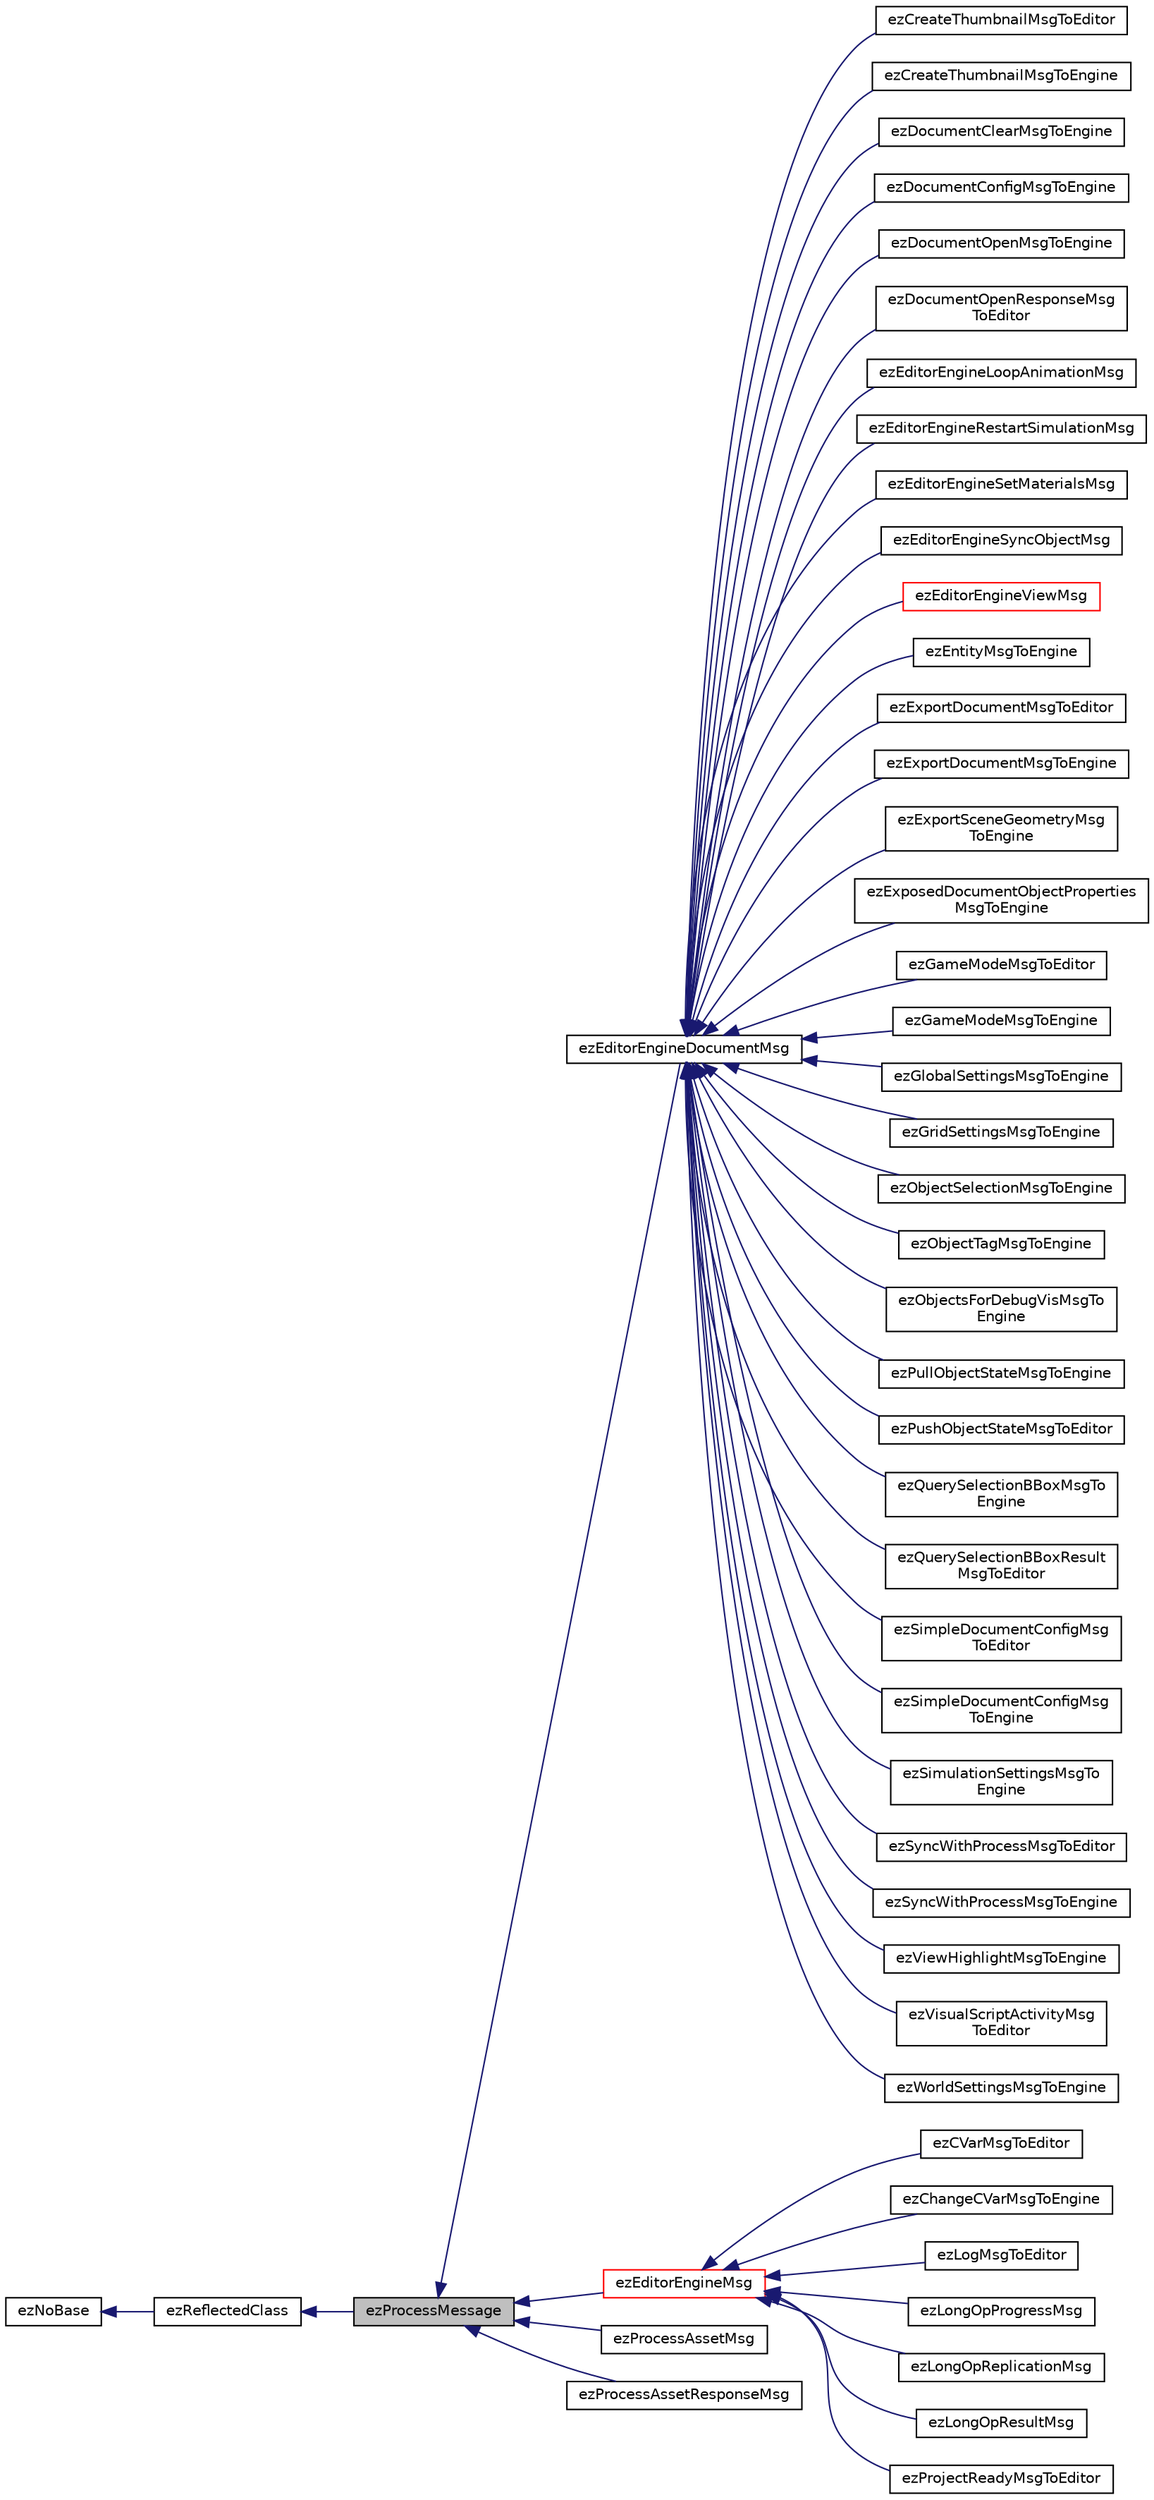 digraph "ezProcessMessage"
{
 // LATEX_PDF_SIZE
  edge [fontname="Helvetica",fontsize="10",labelfontname="Helvetica",labelfontsize="10"];
  node [fontname="Helvetica",fontsize="10",shape=record];
  rankdir="LR";
  Node1 [label="ezProcessMessage",height=0.2,width=0.4,color="black", fillcolor="grey75", style="filled", fontcolor="black",tooltip="Base class for IPC messages transmitted by ezIpcChannel."];
  Node2 -> Node1 [dir="back",color="midnightblue",fontsize="10",style="solid",fontname="Helvetica"];
  Node2 [label="ezReflectedClass",height=0.2,width=0.4,color="black", fillcolor="white", style="filled",URL="$db/d45/classez_reflected_class.htm",tooltip="All classes that should be dynamically reflectable, need to be derived from this base class."];
  Node3 -> Node2 [dir="back",color="midnightblue",fontsize="10",style="solid",fontname="Helvetica"];
  Node3 [label="ezNoBase",height=0.2,width=0.4,color="black", fillcolor="white", style="filled",URL="$d4/d02/classez_no_base.htm",tooltip="Dummy type to pass to templates and macros that expect a base type for a class that has no base."];
  Node1 -> Node4 [dir="back",color="midnightblue",fontsize="10",style="solid",fontname="Helvetica"];
  Node4 [label="ezEditorEngineDocumentMsg",height=0.2,width=0.4,color="black", fillcolor="white", style="filled",URL="$d1/dfa/classez_editor_engine_document_msg.htm",tooltip="Base class for all messages that are tied to some document."];
  Node4 -> Node5 [dir="back",color="midnightblue",fontsize="10",style="solid",fontname="Helvetica"];
  Node5 [label="ezCreateThumbnailMsgToEditor",height=0.2,width=0.4,color="black", fillcolor="white", style="filled",URL="$d5/d36/classez_create_thumbnail_msg_to_editor.htm",tooltip=" "];
  Node4 -> Node6 [dir="back",color="midnightblue",fontsize="10",style="solid",fontname="Helvetica"];
  Node6 [label="ezCreateThumbnailMsgToEngine",height=0.2,width=0.4,color="black", fillcolor="white", style="filled",URL="$d7/d0e/classez_create_thumbnail_msg_to_engine.htm",tooltip=" "];
  Node4 -> Node7 [dir="back",color="midnightblue",fontsize="10",style="solid",fontname="Helvetica"];
  Node7 [label="ezDocumentClearMsgToEngine",height=0.2,width=0.4,color="black", fillcolor="white", style="filled",URL="$db/dbc/classez_document_clear_msg_to_engine.htm",tooltip="Used to reset the engine side to an empty document before sending the full document state over."];
  Node4 -> Node8 [dir="back",color="midnightblue",fontsize="10",style="solid",fontname="Helvetica"];
  Node8 [label="ezDocumentConfigMsgToEngine",height=0.2,width=0.4,color="black", fillcolor="white", style="filled",URL="$dd/dc8/classez_document_config_msg_to_engine.htm",tooltip="For very simple uses cases where a custom message would be too much."];
  Node4 -> Node9 [dir="back",color="midnightblue",fontsize="10",style="solid",fontname="Helvetica"];
  Node9 [label="ezDocumentOpenMsgToEngine",height=0.2,width=0.4,color="black", fillcolor="white", style="filled",URL="$d1/d7d/classez_document_open_msg_to_engine.htm",tooltip=" "];
  Node4 -> Node10 [dir="back",color="midnightblue",fontsize="10",style="solid",fontname="Helvetica"];
  Node10 [label="ezDocumentOpenResponseMsg\lToEditor",height=0.2,width=0.4,color="black", fillcolor="white", style="filled",URL="$d5/d62/classez_document_open_response_msg_to_editor.htm",tooltip=" "];
  Node4 -> Node11 [dir="back",color="midnightblue",fontsize="10",style="solid",fontname="Helvetica"];
  Node11 [label="ezEditorEngineLoopAnimationMsg",height=0.2,width=0.4,color="black", fillcolor="white", style="filled",URL="$dc/d54/classez_editor_engine_loop_animation_msg.htm",tooltip=" "];
  Node4 -> Node12 [dir="back",color="midnightblue",fontsize="10",style="solid",fontname="Helvetica"];
  Node12 [label="ezEditorEngineRestartSimulationMsg",height=0.2,width=0.4,color="black", fillcolor="white", style="filled",URL="$d0/dbb/classez_editor_engine_restart_simulation_msg.htm",tooltip=" "];
  Node4 -> Node13 [dir="back",color="midnightblue",fontsize="10",style="solid",fontname="Helvetica"];
  Node13 [label="ezEditorEngineSetMaterialsMsg",height=0.2,width=0.4,color="black", fillcolor="white", style="filled",URL="$d4/de3/classez_editor_engine_set_materials_msg.htm",tooltip=" "];
  Node4 -> Node14 [dir="back",color="midnightblue",fontsize="10",style="solid",fontname="Helvetica"];
  Node14 [label="ezEditorEngineSyncObjectMsg",height=0.2,width=0.4,color="black", fillcolor="white", style="filled",URL="$df/de7/classez_editor_engine_sync_object_msg.htm",tooltip=" "];
  Node4 -> Node15 [dir="back",color="midnightblue",fontsize="10",style="solid",fontname="Helvetica"];
  Node15 [label="ezEditorEngineViewMsg",height=0.2,width=0.4,color="red", fillcolor="white", style="filled",URL="$d0/d21/classez_editor_engine_view_msg.htm",tooltip=" "];
  Node4 -> Node24 [dir="back",color="midnightblue",fontsize="10",style="solid",fontname="Helvetica"];
  Node24 [label="ezEntityMsgToEngine",height=0.2,width=0.4,color="black", fillcolor="white", style="filled",URL="$df/d2e/classez_entity_msg_to_engine.htm",tooltip=" "];
  Node4 -> Node25 [dir="back",color="midnightblue",fontsize="10",style="solid",fontname="Helvetica"];
  Node25 [label="ezExportDocumentMsgToEditor",height=0.2,width=0.4,color="black", fillcolor="white", style="filled",URL="$d5/ddc/classez_export_document_msg_to_editor.htm",tooltip=" "];
  Node4 -> Node26 [dir="back",color="midnightblue",fontsize="10",style="solid",fontname="Helvetica"];
  Node26 [label="ezExportDocumentMsgToEngine",height=0.2,width=0.4,color="black", fillcolor="white", style="filled",URL="$d5/de0/classez_export_document_msg_to_engine.htm",tooltip=" "];
  Node4 -> Node27 [dir="back",color="midnightblue",fontsize="10",style="solid",fontname="Helvetica"];
  Node27 [label="ezExportSceneGeometryMsg\lToEngine",height=0.2,width=0.4,color="black", fillcolor="white", style="filled",URL="$d9/d14/classez_export_scene_geometry_msg_to_engine.htm",tooltip=" "];
  Node4 -> Node28 [dir="back",color="midnightblue",fontsize="10",style="solid",fontname="Helvetica"];
  Node28 [label="ezExposedDocumentObjectProperties\lMsgToEngine",height=0.2,width=0.4,color="black", fillcolor="white", style="filled",URL="$d7/d47/classez_exposed_document_object_properties_msg_to_engine.htm",tooltip=" "];
  Node4 -> Node29 [dir="back",color="midnightblue",fontsize="10",style="solid",fontname="Helvetica"];
  Node29 [label="ezGameModeMsgToEditor",height=0.2,width=0.4,color="black", fillcolor="white", style="filled",URL="$d4/d19/classez_game_mode_msg_to_editor.htm",tooltip=" "];
  Node4 -> Node30 [dir="back",color="midnightblue",fontsize="10",style="solid",fontname="Helvetica"];
  Node30 [label="ezGameModeMsgToEngine",height=0.2,width=0.4,color="black", fillcolor="white", style="filled",URL="$d7/dbd/classez_game_mode_msg_to_engine.htm",tooltip=" "];
  Node4 -> Node31 [dir="back",color="midnightblue",fontsize="10",style="solid",fontname="Helvetica"];
  Node31 [label="ezGlobalSettingsMsgToEngine",height=0.2,width=0.4,color="black", fillcolor="white", style="filled",URL="$d2/d5c/classez_global_settings_msg_to_engine.htm",tooltip=" "];
  Node4 -> Node32 [dir="back",color="midnightblue",fontsize="10",style="solid",fontname="Helvetica"];
  Node32 [label="ezGridSettingsMsgToEngine",height=0.2,width=0.4,color="black", fillcolor="white", style="filled",URL="$df/d49/classez_grid_settings_msg_to_engine.htm",tooltip=" "];
  Node4 -> Node33 [dir="back",color="midnightblue",fontsize="10",style="solid",fontname="Helvetica"];
  Node33 [label="ezObjectSelectionMsgToEngine",height=0.2,width=0.4,color="black", fillcolor="white", style="filled",URL="$d3/d58/classez_object_selection_msg_to_engine.htm",tooltip=" "];
  Node4 -> Node34 [dir="back",color="midnightblue",fontsize="10",style="solid",fontname="Helvetica"];
  Node34 [label="ezObjectTagMsgToEngine",height=0.2,width=0.4,color="black", fillcolor="white", style="filled",URL="$d0/d25/classez_object_tag_msg_to_engine.htm",tooltip=" "];
  Node4 -> Node35 [dir="back",color="midnightblue",fontsize="10",style="solid",fontname="Helvetica"];
  Node35 [label="ezObjectsForDebugVisMsgTo\lEngine",height=0.2,width=0.4,color="black", fillcolor="white", style="filled",URL="$df/d43/classez_objects_for_debug_vis_msg_to_engine.htm",tooltip="Send by the editor scene document to the runtime scene document, to tell it about the poll results (s..."];
  Node4 -> Node36 [dir="back",color="midnightblue",fontsize="10",style="solid",fontname="Helvetica"];
  Node36 [label="ezPullObjectStateMsgToEngine",height=0.2,width=0.4,color="black", fillcolor="white", style="filled",URL="$db/d0c/classez_pull_object_state_msg_to_engine.htm",tooltip=" "];
  Node4 -> Node37 [dir="back",color="midnightblue",fontsize="10",style="solid",fontname="Helvetica"];
  Node37 [label="ezPushObjectStateMsgToEditor",height=0.2,width=0.4,color="black", fillcolor="white", style="filled",URL="$da/dfa/classez_push_object_state_msg_to_editor.htm",tooltip=" "];
  Node4 -> Node38 [dir="back",color="midnightblue",fontsize="10",style="solid",fontname="Helvetica"];
  Node38 [label="ezQuerySelectionBBoxMsgTo\lEngine",height=0.2,width=0.4,color="black", fillcolor="white", style="filled",URL="$dc/d59/classez_query_selection_b_box_msg_to_engine.htm",tooltip=" "];
  Node4 -> Node39 [dir="back",color="midnightblue",fontsize="10",style="solid",fontname="Helvetica"];
  Node39 [label="ezQuerySelectionBBoxResult\lMsgToEditor",height=0.2,width=0.4,color="black", fillcolor="white", style="filled",URL="$da/d70/classez_query_selection_b_box_result_msg_to_editor.htm",tooltip=" "];
  Node4 -> Node40 [dir="back",color="midnightblue",fontsize="10",style="solid",fontname="Helvetica"];
  Node40 [label="ezSimpleDocumentConfigMsg\lToEditor",height=0.2,width=0.4,color="black", fillcolor="white", style="filled",URL="$d3/da7/classez_simple_document_config_msg_to_editor.htm",tooltip=" "];
  Node4 -> Node41 [dir="back",color="midnightblue",fontsize="10",style="solid",fontname="Helvetica"];
  Node41 [label="ezSimpleDocumentConfigMsg\lToEngine",height=0.2,width=0.4,color="black", fillcolor="white", style="filled",URL="$d9/d95/classez_simple_document_config_msg_to_engine.htm",tooltip=" "];
  Node4 -> Node42 [dir="back",color="midnightblue",fontsize="10",style="solid",fontname="Helvetica"];
  Node42 [label="ezSimulationSettingsMsgTo\lEngine",height=0.2,width=0.4,color="black", fillcolor="white", style="filled",URL="$d0/ddf/classez_simulation_settings_msg_to_engine.htm",tooltip=" "];
  Node4 -> Node43 [dir="back",color="midnightblue",fontsize="10",style="solid",fontname="Helvetica"];
  Node43 [label="ezSyncWithProcessMsgToEditor",height=0.2,width=0.4,color="black", fillcolor="white", style="filled",URL="$df/db9/classez_sync_with_process_msg_to_editor.htm",tooltip=" "];
  Node4 -> Node44 [dir="back",color="midnightblue",fontsize="10",style="solid",fontname="Helvetica"];
  Node44 [label="ezSyncWithProcessMsgToEngine",height=0.2,width=0.4,color="black", fillcolor="white", style="filled",URL="$d2/df3/classez_sync_with_process_msg_to_engine.htm",tooltip=" "];
  Node4 -> Node45 [dir="back",color="midnightblue",fontsize="10",style="solid",fontname="Helvetica"];
  Node45 [label="ezViewHighlightMsgToEngine",height=0.2,width=0.4,color="black", fillcolor="white", style="filled",URL="$dd/d35/classez_view_highlight_msg_to_engine.htm",tooltip=" "];
  Node4 -> Node46 [dir="back",color="midnightblue",fontsize="10",style="solid",fontname="Helvetica"];
  Node46 [label="ezVisualScriptActivityMsg\lToEditor",height=0.2,width=0.4,color="black", fillcolor="white", style="filled",URL="$d3/de4/classez_visual_script_activity_msg_to_editor.htm",tooltip="Send by the runtime scene whenever a visual script with debug output enabled does anything."];
  Node4 -> Node47 [dir="back",color="midnightblue",fontsize="10",style="solid",fontname="Helvetica"];
  Node47 [label="ezWorldSettingsMsgToEngine",height=0.2,width=0.4,color="black", fillcolor="white", style="filled",URL="$d3/ded/classez_world_settings_msg_to_engine.htm",tooltip=" "];
  Node1 -> Node48 [dir="back",color="midnightblue",fontsize="10",style="solid",fontname="Helvetica"];
  Node48 [label="ezEditorEngineMsg",height=0.2,width=0.4,color="red", fillcolor="white", style="filled",URL="$d2/d93/classez_editor_engine_msg.htm",tooltip="Base class for all messages between editor and engine that are not bound to any document."];
  Node48 -> Node49 [dir="back",color="midnightblue",fontsize="10",style="solid",fontname="Helvetica"];
  Node49 [label="ezCVarMsgToEditor",height=0.2,width=0.4,color="black", fillcolor="white", style="filled",URL="$dc/d72/classez_c_var_msg_to_editor.htm",tooltip=" "];
  Node48 -> Node50 [dir="back",color="midnightblue",fontsize="10",style="solid",fontname="Helvetica"];
  Node50 [label="ezChangeCVarMsgToEngine",height=0.2,width=0.4,color="black", fillcolor="white", style="filled",URL="$dd/d41/classez_change_c_var_msg_to_engine.htm",tooltip=" "];
  Node48 -> Node51 [dir="back",color="midnightblue",fontsize="10",style="solid",fontname="Helvetica"];
  Node51 [label="ezLogMsgToEditor",height=0.2,width=0.4,color="black", fillcolor="white", style="filled",URL="$d8/d26/classez_log_msg_to_editor.htm",tooltip=" "];
  Node48 -> Node52 [dir="back",color="midnightblue",fontsize="10",style="solid",fontname="Helvetica"];
  Node52 [label="ezLongOpProgressMsg",height=0.2,width=0.4,color="black", fillcolor="white", style="filled",URL="$d3/d17/classez_long_op_progress_msg.htm",tooltip=" "];
  Node48 -> Node53 [dir="back",color="midnightblue",fontsize="10",style="solid",fontname="Helvetica"];
  Node53 [label="ezLongOpReplicationMsg",height=0.2,width=0.4,color="black", fillcolor="white", style="filled",URL="$d6/d47/classez_long_op_replication_msg.htm",tooltip=" "];
  Node48 -> Node54 [dir="back",color="midnightblue",fontsize="10",style="solid",fontname="Helvetica"];
  Node54 [label="ezLongOpResultMsg",height=0.2,width=0.4,color="black", fillcolor="white", style="filled",URL="$d2/d1b/classez_long_op_result_msg.htm",tooltip=" "];
  Node48 -> Node55 [dir="back",color="midnightblue",fontsize="10",style="solid",fontname="Helvetica"];
  Node55 [label="ezProjectReadyMsgToEditor",height=0.2,width=0.4,color="black", fillcolor="white", style="filled",URL="$de/d96/classez_project_ready_msg_to_editor.htm",tooltip=" "];
  Node1 -> Node62 [dir="back",color="midnightblue",fontsize="10",style="solid",fontname="Helvetica"];
  Node62 [label="ezProcessAssetMsg",height=0.2,width=0.4,color="black", fillcolor="white", style="filled",URL="$d4/d8b/classez_process_asset_msg.htm",tooltip=" "];
  Node1 -> Node63 [dir="back",color="midnightblue",fontsize="10",style="solid",fontname="Helvetica"];
  Node63 [label="ezProcessAssetResponseMsg",height=0.2,width=0.4,color="black", fillcolor="white", style="filled",URL="$d9/d2f/classez_process_asset_response_msg.htm",tooltip=" "];
}

